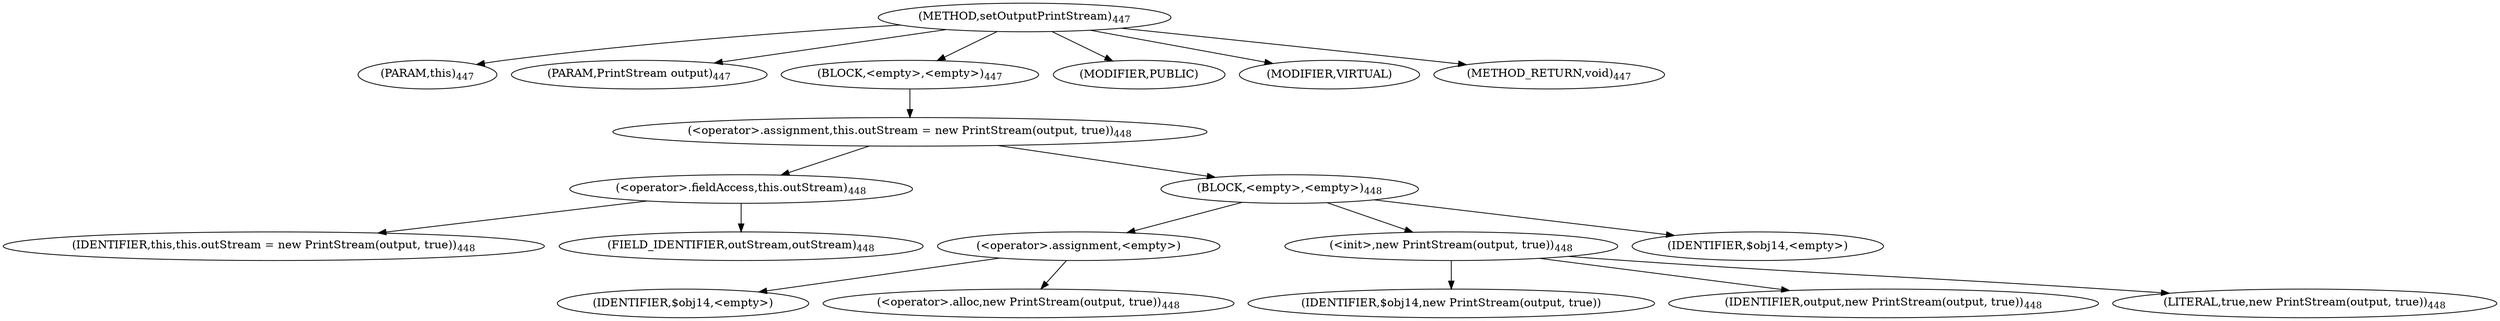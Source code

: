 digraph "setOutputPrintStream" {  
"1033" [label = <(METHOD,setOutputPrintStream)<SUB>447</SUB>> ]
"35" [label = <(PARAM,this)<SUB>447</SUB>> ]
"1034" [label = <(PARAM,PrintStream output)<SUB>447</SUB>> ]
"1035" [label = <(BLOCK,&lt;empty&gt;,&lt;empty&gt;)<SUB>447</SUB>> ]
"1036" [label = <(&lt;operator&gt;.assignment,this.outStream = new PrintStream(output, true))<SUB>448</SUB>> ]
"1037" [label = <(&lt;operator&gt;.fieldAccess,this.outStream)<SUB>448</SUB>> ]
"34" [label = <(IDENTIFIER,this,this.outStream = new PrintStream(output, true))<SUB>448</SUB>> ]
"1038" [label = <(FIELD_IDENTIFIER,outStream,outStream)<SUB>448</SUB>> ]
"1039" [label = <(BLOCK,&lt;empty&gt;,&lt;empty&gt;)<SUB>448</SUB>> ]
"1040" [label = <(&lt;operator&gt;.assignment,&lt;empty&gt;)> ]
"1041" [label = <(IDENTIFIER,$obj14,&lt;empty&gt;)> ]
"1042" [label = <(&lt;operator&gt;.alloc,new PrintStream(output, true))<SUB>448</SUB>> ]
"1043" [label = <(&lt;init&gt;,new PrintStream(output, true))<SUB>448</SUB>> ]
"1044" [label = <(IDENTIFIER,$obj14,new PrintStream(output, true))> ]
"1045" [label = <(IDENTIFIER,output,new PrintStream(output, true))<SUB>448</SUB>> ]
"1046" [label = <(LITERAL,true,new PrintStream(output, true))<SUB>448</SUB>> ]
"1047" [label = <(IDENTIFIER,$obj14,&lt;empty&gt;)> ]
"1048" [label = <(MODIFIER,PUBLIC)> ]
"1049" [label = <(MODIFIER,VIRTUAL)> ]
"1050" [label = <(METHOD_RETURN,void)<SUB>447</SUB>> ]
  "1033" -> "35" 
  "1033" -> "1034" 
  "1033" -> "1035" 
  "1033" -> "1048" 
  "1033" -> "1049" 
  "1033" -> "1050" 
  "1035" -> "1036" 
  "1036" -> "1037" 
  "1036" -> "1039" 
  "1037" -> "34" 
  "1037" -> "1038" 
  "1039" -> "1040" 
  "1039" -> "1043" 
  "1039" -> "1047" 
  "1040" -> "1041" 
  "1040" -> "1042" 
  "1043" -> "1044" 
  "1043" -> "1045" 
  "1043" -> "1046" 
}
